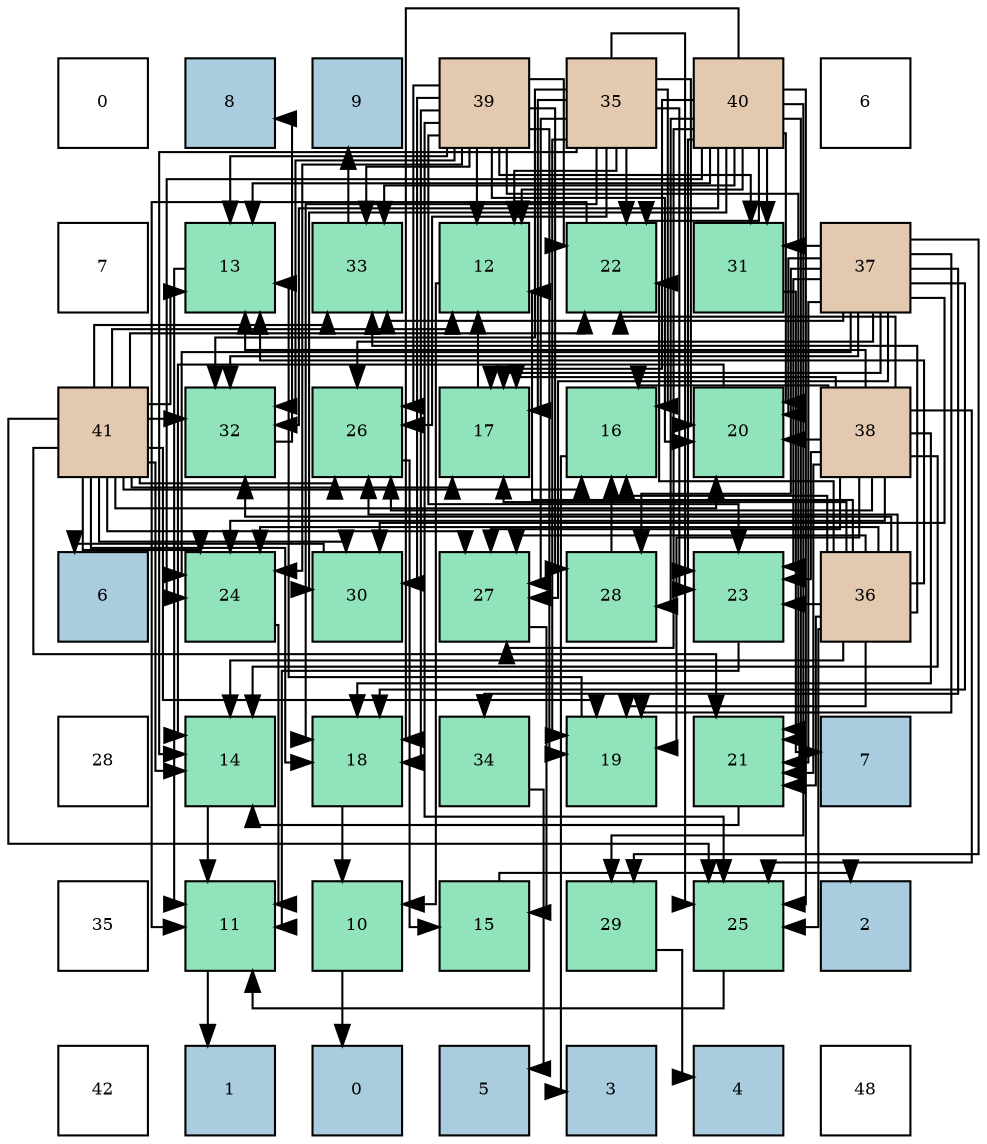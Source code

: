 digraph layout{
 rankdir=TB;
 splines=ortho;
 node [style=filled shape=square fixedsize=true width=0.6];
0[label="0", fontsize=8, fillcolor="#ffffff"];
1[label="8", fontsize=8, fillcolor="#a9ccde"];
2[label="9", fontsize=8, fillcolor="#a9ccde"];
3[label="39", fontsize=8, fillcolor="#e3c9af"];
4[label="35", fontsize=8, fillcolor="#e3c9af"];
5[label="40", fontsize=8, fillcolor="#e3c9af"];
6[label="6", fontsize=8, fillcolor="#ffffff"];
7[label="7", fontsize=8, fillcolor="#ffffff"];
8[label="13", fontsize=8, fillcolor="#91e3bb"];
9[label="33", fontsize=8, fillcolor="#91e3bb"];
10[label="12", fontsize=8, fillcolor="#91e3bb"];
11[label="22", fontsize=8, fillcolor="#91e3bb"];
12[label="31", fontsize=8, fillcolor="#91e3bb"];
13[label="37", fontsize=8, fillcolor="#e3c9af"];
14[label="41", fontsize=8, fillcolor="#e3c9af"];
15[label="32", fontsize=8, fillcolor="#91e3bb"];
16[label="26", fontsize=8, fillcolor="#91e3bb"];
17[label="17", fontsize=8, fillcolor="#91e3bb"];
18[label="16", fontsize=8, fillcolor="#91e3bb"];
19[label="20", fontsize=8, fillcolor="#91e3bb"];
20[label="38", fontsize=8, fillcolor="#e3c9af"];
21[label="6", fontsize=8, fillcolor="#a9ccde"];
22[label="24", fontsize=8, fillcolor="#91e3bb"];
23[label="30", fontsize=8, fillcolor="#91e3bb"];
24[label="27", fontsize=8, fillcolor="#91e3bb"];
25[label="28", fontsize=8, fillcolor="#91e3bb"];
26[label="23", fontsize=8, fillcolor="#91e3bb"];
27[label="36", fontsize=8, fillcolor="#e3c9af"];
28[label="28", fontsize=8, fillcolor="#ffffff"];
29[label="14", fontsize=8, fillcolor="#91e3bb"];
30[label="18", fontsize=8, fillcolor="#91e3bb"];
31[label="34", fontsize=8, fillcolor="#91e3bb"];
32[label="19", fontsize=8, fillcolor="#91e3bb"];
33[label="21", fontsize=8, fillcolor="#91e3bb"];
34[label="7", fontsize=8, fillcolor="#a9ccde"];
35[label="35", fontsize=8, fillcolor="#ffffff"];
36[label="11", fontsize=8, fillcolor="#91e3bb"];
37[label="10", fontsize=8, fillcolor="#91e3bb"];
38[label="15", fontsize=8, fillcolor="#91e3bb"];
39[label="29", fontsize=8, fillcolor="#91e3bb"];
40[label="25", fontsize=8, fillcolor="#91e3bb"];
41[label="2", fontsize=8, fillcolor="#a9ccde"];
42[label="42", fontsize=8, fillcolor="#ffffff"];
43[label="1", fontsize=8, fillcolor="#a9ccde"];
44[label="0", fontsize=8, fillcolor="#a9ccde"];
45[label="5", fontsize=8, fillcolor="#a9ccde"];
46[label="3", fontsize=8, fillcolor="#a9ccde"];
47[label="4", fontsize=8, fillcolor="#a9ccde"];
48[label="48", fontsize=8, fillcolor="#ffffff"];
edge [constraint=false, style=vis];37 -> 44;
36 -> 43;
10 -> 37;
8 -> 36;
29 -> 36;
38 -> 41;
18 -> 46;
17 -> 10;
30 -> 37;
32 -> 8;
19 -> 29;
33 -> 29;
11 -> 36;
26 -> 36;
22 -> 36;
40 -> 36;
16 -> 38;
24 -> 38;
25 -> 18;
39 -> 47;
23 -> 21;
12 -> 34;
15 -> 1;
9 -> 2;
31 -> 45;
4 -> 10;
4 -> 29;
4 -> 18;
4 -> 17;
4 -> 30;
4 -> 32;
4 -> 19;
4 -> 11;
4 -> 26;
4 -> 40;
4 -> 16;
4 -> 24;
4 -> 15;
27 -> 10;
27 -> 8;
27 -> 29;
27 -> 18;
27 -> 17;
27 -> 32;
27 -> 33;
27 -> 11;
27 -> 26;
27 -> 22;
27 -> 40;
27 -> 16;
27 -> 24;
27 -> 15;
27 -> 9;
13 -> 17;
13 -> 30;
13 -> 32;
13 -> 19;
13 -> 33;
13 -> 26;
13 -> 22;
13 -> 16;
13 -> 24;
13 -> 25;
13 -> 39;
13 -> 23;
13 -> 12;
13 -> 15;
13 -> 9;
13 -> 31;
20 -> 8;
20 -> 29;
20 -> 18;
20 -> 17;
20 -> 30;
20 -> 32;
20 -> 19;
20 -> 33;
20 -> 11;
20 -> 26;
20 -> 22;
20 -> 40;
20 -> 16;
20 -> 24;
3 -> 10;
3 -> 8;
3 -> 30;
3 -> 32;
3 -> 19;
3 -> 33;
3 -> 11;
3 -> 26;
3 -> 22;
3 -> 40;
3 -> 16;
3 -> 25;
3 -> 23;
3 -> 12;
3 -> 15;
3 -> 9;
5 -> 10;
5 -> 8;
5 -> 17;
5 -> 30;
5 -> 19;
5 -> 33;
5 -> 11;
5 -> 26;
5 -> 22;
5 -> 40;
5 -> 24;
5 -> 25;
5 -> 39;
5 -> 23;
5 -> 12;
5 -> 15;
5 -> 9;
14 -> 10;
14 -> 8;
14 -> 29;
14 -> 18;
14 -> 17;
14 -> 30;
14 -> 32;
14 -> 19;
14 -> 33;
14 -> 11;
14 -> 22;
14 -> 40;
14 -> 16;
14 -> 24;
14 -> 23;
14 -> 15;
14 -> 9;
edge [constraint=true, style=invis];
0 -> 7 -> 14 -> 21 -> 28 -> 35 -> 42;
1 -> 8 -> 15 -> 22 -> 29 -> 36 -> 43;
2 -> 9 -> 16 -> 23 -> 30 -> 37 -> 44;
3 -> 10 -> 17 -> 24 -> 31 -> 38 -> 45;
4 -> 11 -> 18 -> 25 -> 32 -> 39 -> 46;
5 -> 12 -> 19 -> 26 -> 33 -> 40 -> 47;
6 -> 13 -> 20 -> 27 -> 34 -> 41 -> 48;
rank = same {0 -> 1 -> 2 -> 3 -> 4 -> 5 -> 6};
rank = same {7 -> 8 -> 9 -> 10 -> 11 -> 12 -> 13};
rank = same {14 -> 15 -> 16 -> 17 -> 18 -> 19 -> 20};
rank = same {21 -> 22 -> 23 -> 24 -> 25 -> 26 -> 27};
rank = same {28 -> 29 -> 30 -> 31 -> 32 -> 33 -> 34};
rank = same {35 -> 36 -> 37 -> 38 -> 39 -> 40 -> 41};
rank = same {42 -> 43 -> 44 -> 45 -> 46 -> 47 -> 48};
}